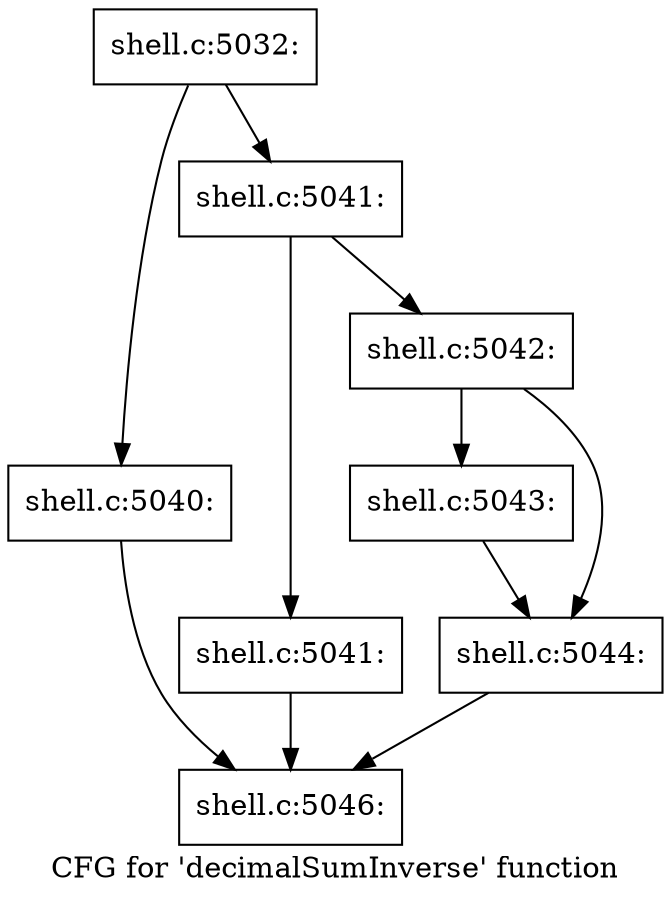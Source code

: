 digraph "CFG for 'decimalSumInverse' function" {
	label="CFG for 'decimalSumInverse' function";

	Node0x5602769ba380 [shape=record,label="{shell.c:5032:}"];
	Node0x5602769ba380 -> Node0x5602769bc840;
	Node0x5602769ba380 -> Node0x5602769bc890;
	Node0x5602769bc840 [shape=record,label="{shell.c:5040:}"];
	Node0x5602769bc840 -> Node0x5602769ba500;
	Node0x5602769bc890 [shape=record,label="{shell.c:5041:}"];
	Node0x5602769bc890 -> Node0x5602769bcc90;
	Node0x5602769bc890 -> Node0x5602769bcce0;
	Node0x5602769bcc90 [shape=record,label="{shell.c:5041:}"];
	Node0x5602769bcc90 -> Node0x5602769ba500;
	Node0x5602769bcce0 [shape=record,label="{shell.c:5042:}"];
	Node0x5602769bcce0 -> Node0x5602769bd7f0;
	Node0x5602769bcce0 -> Node0x5602769bd840;
	Node0x5602769bd7f0 [shape=record,label="{shell.c:5043:}"];
	Node0x5602769bd7f0 -> Node0x5602769bd840;
	Node0x5602769bd840 [shape=record,label="{shell.c:5044:}"];
	Node0x5602769bd840 -> Node0x5602769ba500;
	Node0x5602769ba500 [shape=record,label="{shell.c:5046:}"];
}
